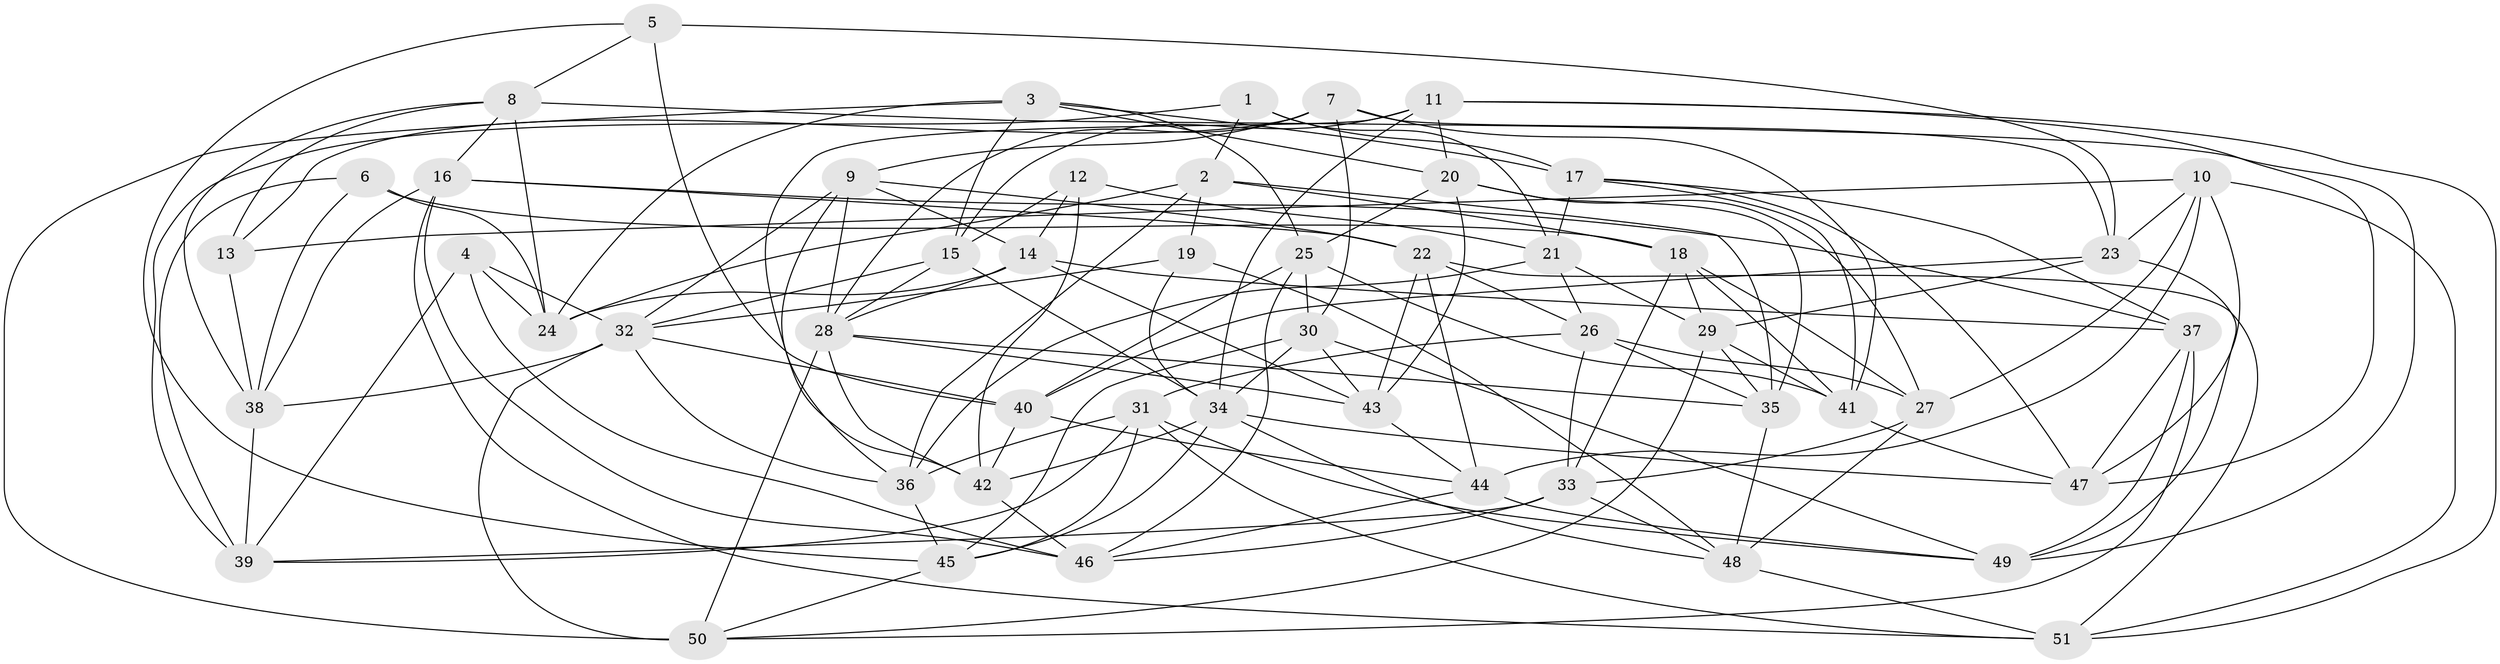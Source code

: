 // original degree distribution, {4: 1.0}
// Generated by graph-tools (version 1.1) at 2025/50/03/09/25 03:50:44]
// undirected, 51 vertices, 149 edges
graph export_dot {
graph [start="1"]
  node [color=gray90,style=filled];
  1;
  2;
  3;
  4;
  5;
  6;
  7;
  8;
  9;
  10;
  11;
  12;
  13;
  14;
  15;
  16;
  17;
  18;
  19;
  20;
  21;
  22;
  23;
  24;
  25;
  26;
  27;
  28;
  29;
  30;
  31;
  32;
  33;
  34;
  35;
  36;
  37;
  38;
  39;
  40;
  41;
  42;
  43;
  44;
  45;
  46;
  47;
  48;
  49;
  50;
  51;
  1 -- 2 [weight=1.0];
  1 -- 17 [weight=1.0];
  1 -- 21 [weight=1.0];
  1 -- 39 [weight=1.0];
  2 -- 18 [weight=1.0];
  2 -- 19 [weight=1.0];
  2 -- 24 [weight=1.0];
  2 -- 35 [weight=1.0];
  2 -- 36 [weight=1.0];
  3 -- 15 [weight=1.0];
  3 -- 17 [weight=1.0];
  3 -- 20 [weight=1.0];
  3 -- 24 [weight=1.0];
  3 -- 25 [weight=1.0];
  3 -- 50 [weight=1.0];
  4 -- 24 [weight=1.0];
  4 -- 32 [weight=1.0];
  4 -- 39 [weight=1.0];
  4 -- 46 [weight=1.0];
  5 -- 8 [weight=1.0];
  5 -- 23 [weight=1.0];
  5 -- 40 [weight=1.0];
  5 -- 45 [weight=1.0];
  6 -- 18 [weight=1.0];
  6 -- 24 [weight=1.0];
  6 -- 38 [weight=1.0];
  6 -- 39 [weight=1.0];
  7 -- 9 [weight=1.0];
  7 -- 13 [weight=1.0];
  7 -- 23 [weight=1.0];
  7 -- 28 [weight=1.0];
  7 -- 30 [weight=1.0];
  7 -- 41 [weight=1.0];
  8 -- 13 [weight=1.0];
  8 -- 16 [weight=1.0];
  8 -- 24 [weight=1.0];
  8 -- 38 [weight=1.0];
  8 -- 49 [weight=1.0];
  9 -- 14 [weight=1.0];
  9 -- 22 [weight=1.0];
  9 -- 28 [weight=1.0];
  9 -- 32 [weight=1.0];
  9 -- 36 [weight=1.0];
  10 -- 13 [weight=1.0];
  10 -- 23 [weight=1.0];
  10 -- 27 [weight=1.0];
  10 -- 44 [weight=1.0];
  10 -- 47 [weight=1.0];
  10 -- 51 [weight=1.0];
  11 -- 15 [weight=1.0];
  11 -- 20 [weight=1.0];
  11 -- 34 [weight=1.0];
  11 -- 42 [weight=1.0];
  11 -- 47 [weight=1.0];
  11 -- 51 [weight=1.0];
  12 -- 14 [weight=1.0];
  12 -- 15 [weight=1.0];
  12 -- 21 [weight=1.0];
  12 -- 42 [weight=1.0];
  13 -- 38 [weight=1.0];
  14 -- 24 [weight=1.0];
  14 -- 28 [weight=1.0];
  14 -- 37 [weight=1.0];
  14 -- 43 [weight=1.0];
  15 -- 28 [weight=1.0];
  15 -- 32 [weight=1.0];
  15 -- 34 [weight=1.0];
  16 -- 22 [weight=1.0];
  16 -- 37 [weight=1.0];
  16 -- 38 [weight=1.0];
  16 -- 46 [weight=1.0];
  16 -- 51 [weight=1.0];
  17 -- 21 [weight=1.0];
  17 -- 37 [weight=1.0];
  17 -- 41 [weight=1.0];
  17 -- 47 [weight=1.0];
  18 -- 27 [weight=1.0];
  18 -- 29 [weight=1.0];
  18 -- 33 [weight=1.0];
  18 -- 41 [weight=1.0];
  19 -- 32 [weight=1.0];
  19 -- 34 [weight=1.0];
  19 -- 48 [weight=1.0];
  20 -- 25 [weight=1.0];
  20 -- 27 [weight=1.0];
  20 -- 35 [weight=1.0];
  20 -- 43 [weight=1.0];
  21 -- 26 [weight=1.0];
  21 -- 29 [weight=1.0];
  21 -- 36 [weight=1.0];
  22 -- 26 [weight=1.0];
  22 -- 43 [weight=1.0];
  22 -- 44 [weight=1.0];
  22 -- 51 [weight=1.0];
  23 -- 29 [weight=1.0];
  23 -- 40 [weight=1.0];
  23 -- 49 [weight=1.0];
  25 -- 30 [weight=1.0];
  25 -- 40 [weight=1.0];
  25 -- 41 [weight=1.0];
  25 -- 46 [weight=1.0];
  26 -- 27 [weight=1.0];
  26 -- 31 [weight=1.0];
  26 -- 33 [weight=1.0];
  26 -- 35 [weight=1.0];
  27 -- 33 [weight=1.0];
  27 -- 48 [weight=1.0];
  28 -- 35 [weight=1.0];
  28 -- 42 [weight=1.0];
  28 -- 43 [weight=1.0];
  28 -- 50 [weight=1.0];
  29 -- 35 [weight=1.0];
  29 -- 41 [weight=1.0];
  29 -- 50 [weight=1.0];
  30 -- 34 [weight=1.0];
  30 -- 43 [weight=1.0];
  30 -- 45 [weight=1.0];
  30 -- 49 [weight=1.0];
  31 -- 36 [weight=1.0];
  31 -- 39 [weight=1.0];
  31 -- 45 [weight=1.0];
  31 -- 49 [weight=1.0];
  31 -- 51 [weight=1.0];
  32 -- 36 [weight=1.0];
  32 -- 38 [weight=1.0];
  32 -- 40 [weight=1.0];
  32 -- 50 [weight=1.0];
  33 -- 39 [weight=1.0];
  33 -- 46 [weight=1.0];
  33 -- 48 [weight=1.0];
  34 -- 42 [weight=1.0];
  34 -- 45 [weight=1.0];
  34 -- 47 [weight=1.0];
  34 -- 48 [weight=1.0];
  35 -- 48 [weight=1.0];
  36 -- 45 [weight=1.0];
  37 -- 47 [weight=1.0];
  37 -- 49 [weight=1.0];
  37 -- 50 [weight=1.0];
  38 -- 39 [weight=1.0];
  40 -- 42 [weight=1.0];
  40 -- 44 [weight=1.0];
  41 -- 47 [weight=1.0];
  42 -- 46 [weight=1.0];
  43 -- 44 [weight=1.0];
  44 -- 46 [weight=1.0];
  44 -- 49 [weight=1.0];
  45 -- 50 [weight=1.0];
  48 -- 51 [weight=1.0];
}
